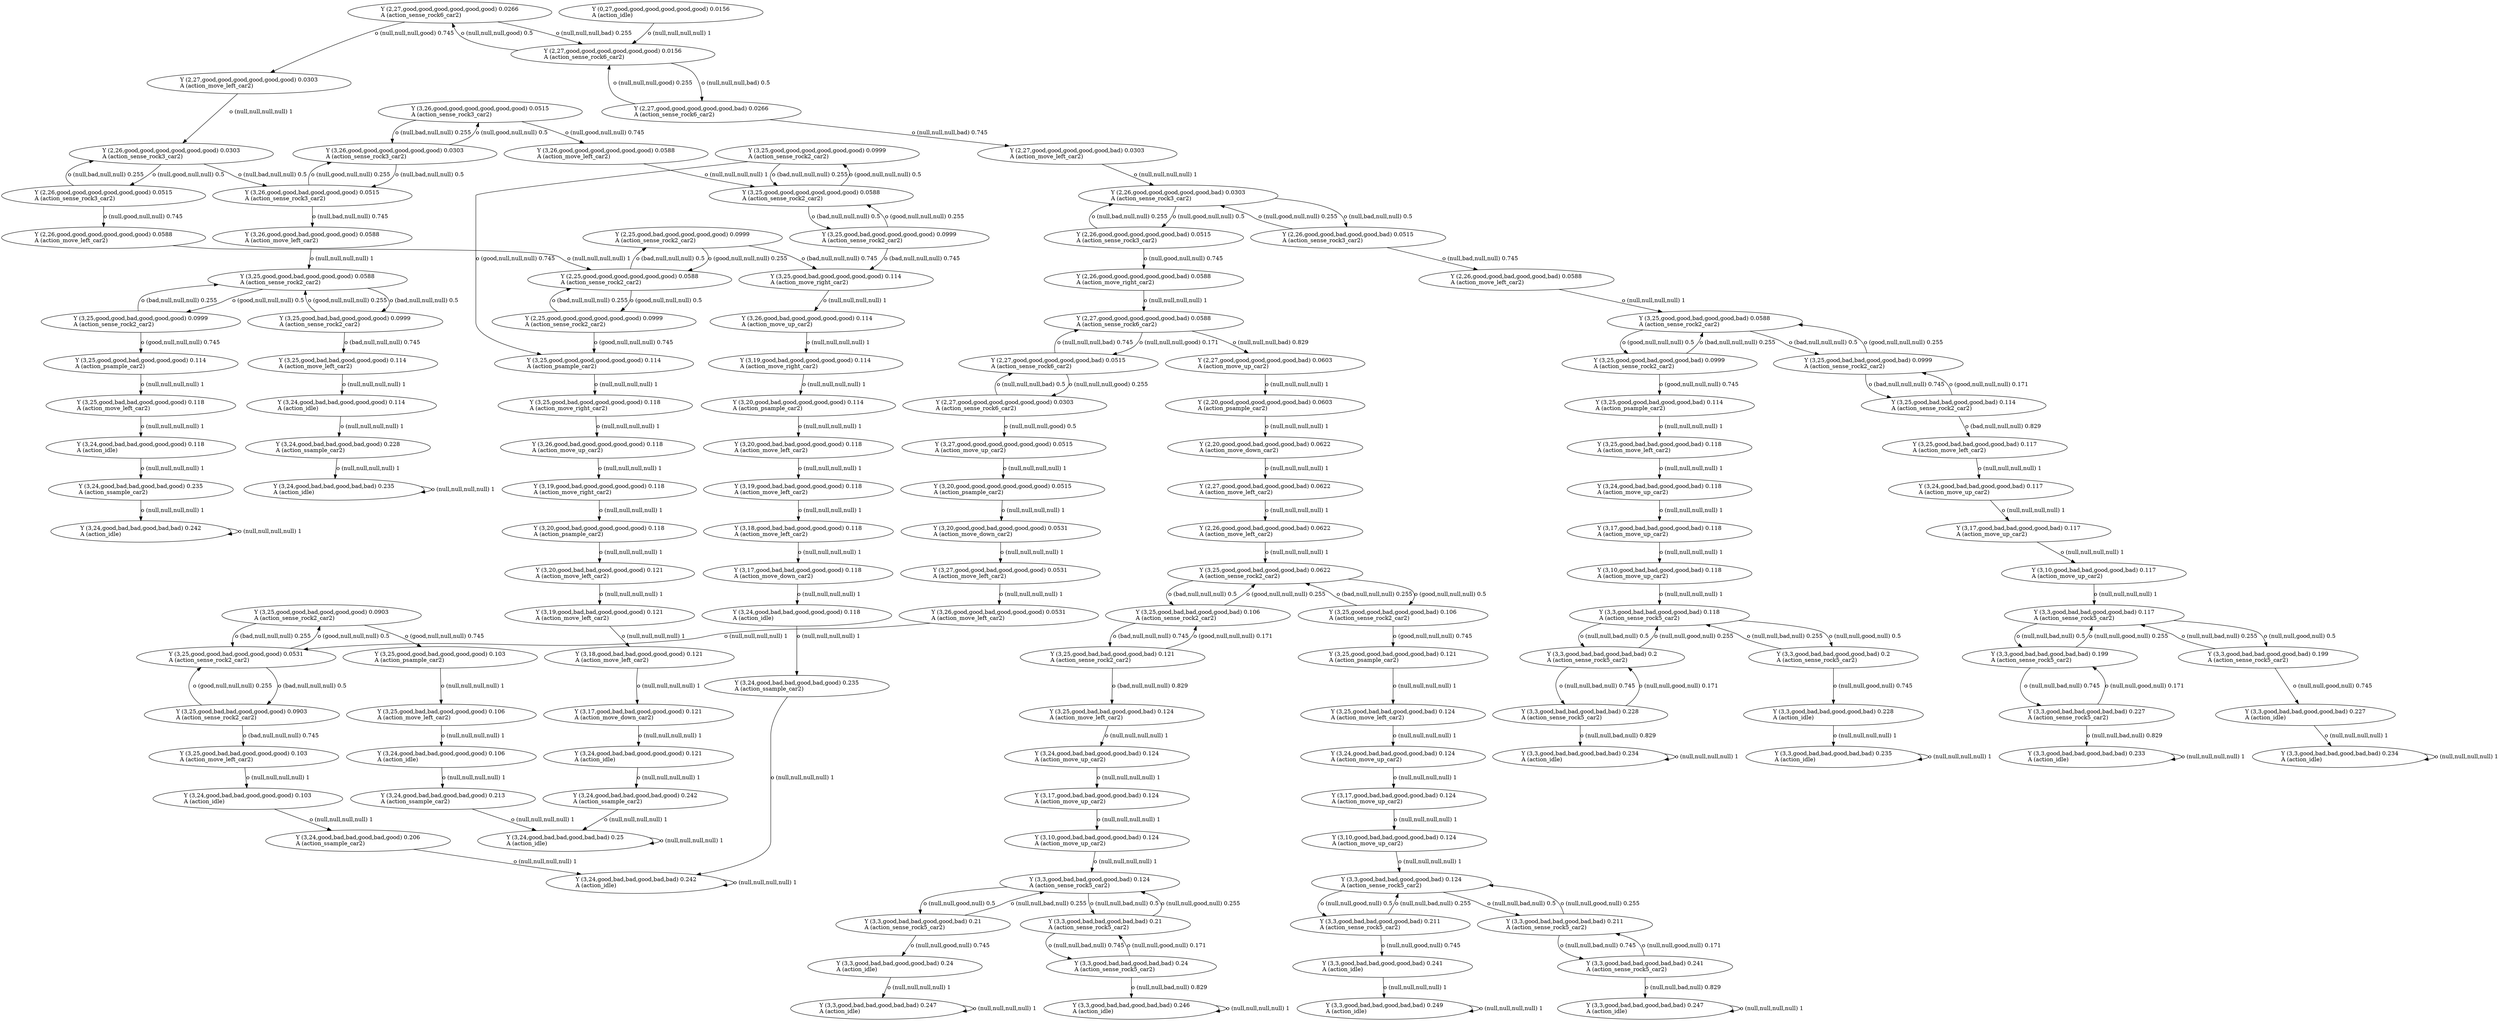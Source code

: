 digraph "G" {
x0row198 [label="Y (3,20,good,bad,bad,good,good,good) 0.121\lA (action_move_left_car2)\l"];
x0row208 [label="Y (3,19,good,bad,bad,good,good,good) 0.121\lA (action_move_left_car2)\l"];
x0row293 [label="Y (3,26,good,bad,good,good,good,good) 0.114\lA (action_move_up_car2)\l"];
x0row1513 [label="Y (3,3,good,bad,bad,good,good,bad) 0.227\lA (action_idle)\l"];
x0row71 [label="Y (2,26,good,good,good,good,good,good) 0.0515\lA (action_sense_rock3_car2)\l"];
x0row78 [label="Y (3,26,good,good,good,good,good,good) 0.0515\lA (action_sense_rock3_car2)\l"];
x0row176 [label="Y (3,19,good,bad,good,good,good,good) 0.118\lA (action_move_right_car2)\l"];
x0row186 [label="Y (3,20,good,bad,good,good,good,good) 0.118\lA (action_psample_car2)\l"];
x0row36 [label="Y (2,27,good,good,good,good,good,good) 0.0266\lA (action_sense_rock6_car2)\l"];
x0row37 [label="Y (2,27,good,good,good,good,good,bad) 0.0266\lA (action_sense_rock6_car2)\l"];
x0row355 [label="Y (3,18,good,bad,bad,good,good,good) 0.118\lA (action_move_left_car2)\l"];
x0row1445 [label="Y (3,24,good,bad,bad,good,good,bad) 0.117\lA (action_move_up_car2)\l"];
x0row1458 [label="Y (3,17,good,bad,bad,good,good,bad) 0.117\lA (action_move_up_car2)\l"];
x0row54 [label="Y (2,26,good,good,good,good,good,good) 0.0303\lA (action_sense_rock3_car2)\l"];
x0row64 [label="Y (3,26,good,good,good,good,good,good) 0.0303\lA (action_sense_rock3_car2)\l"];
x0row218 [label="Y (3,18,good,bad,bad,good,good,good) 0.121\lA (action_move_left_car2)\l"];
x0row228 [label="Y (3,17,good,bad,bad,good,good,good) 0.121\lA (action_move_down_car2)\l"];
x0row49 [label="Y (2,27,good,good,good,good,good,good) 0.0303\lA (action_move_left_car2)\l"];
x0row239 [label="Y (3,24,good,bad,bad,good,good,good) 0.121\lA (action_idle)\l"];
x0row246 [label="Y (3,24,good,bad,bad,good,bad,good) 0.242\lA (action_ssample_car2)\l"];
x0row331 [label="Y (3,20,good,bad,bad,good,good,good) 0.118\lA (action_move_left_car2)\l"];
x0row343 [label="Y (3,19,good,bad,bad,good,good,good) 0.118\lA (action_move_left_car2)\l"];
x0row1279 [label="Y (3,25,good,bad,bad,good,good,bad) 0.118\lA (action_move_left_car2)\l"];
x0row1280 [label="Y (3,25,good,good,bad,good,good,bad) 0.0999\lA (action_sense_rock2_car2)\l"];
x0row1281 [label="Y (3,25,good,bad,bad,good,good,bad) 0.0999\lA (action_sense_rock2_car2)\l"];
x0row1293 [label="Y (3,25,good,good,bad,good,good,bad) 0.114\lA (action_psample_car2)\l"];
x0row121 [label="Y (3,25,good,good,good,good,good,good) 0.0999\lA (action_sense_rock2_car2)\l"];
x0row1362 [label="Y (3,3,good,bad,bad,good,bad,bad) 0.2\lA (action_sense_rock5_car2)\l"];
x0row1371 [label="Y (3,3,good,bad,bad,good,good,bad) 0.228\lA (action_idle)\l"];
x0row106 [label="Y (3,25,good,good,good,good,good,good) 0.0588\lA (action_sense_rock2_car2)\l"];
x0row112 [label="Y (2,25,good,good,good,good,good,good) 0.0999\lA (action_sense_rock2_car2)\l"];
x0row113 [label="Y (2,25,good,bad,good,good,good,good) 0.0999\lA (action_sense_rock2_car2)\l"];
x0row1544 [label="Y (3,3,good,bad,bad,good,bad,bad) 0.227\lA (action_sense_rock5_car2)\l"];
x0row1555 [label="Y (3,3,good,bad,bad,good,bad,bad) 0.233\lA (action_idle)\l"];
x0row1130 [label="Y (3,24,good,bad,bad,good,good,bad) 0.124\lA (action_move_up_car2)\l"];
x0row1141 [label="Y (3,17,good,bad,bad,good,good,bad) 0.124\lA (action_move_up_car2)\l"];
x0row1152 [label="Y (3,10,good,bad,bad,good,good,bad) 0.124\lA (action_move_up_car2)\l"];
x0row1163 [label="Y (3,3,good,bad,bad,good,good,bad) 0.124\lA (action_sense_rock5_car2)\l"];
x0row1172 [label="Y (3,3,good,bad,bad,good,bad,bad) 0.247\lA (action_idle)\l"];
x0row1176 [label="Y (3,3,good,bad,bad,good,good,bad) 0.21\lA (action_sense_rock5_car2)\l"];
x0row1177 [label="Y (3,3,good,bad,bad,good,bad,bad) 0.21\lA (action_sense_rock5_car2)\l"];
x0row1186 [label="Y (3,3,good,bad,bad,good,good,bad) 0.24\lA (action_idle)\l"];
x0row135 [label="Y (3,25,good,good,good,good,good,good) 0.114\lA (action_psample_car2)\l"];
x0row153 [label="Y (3,25,good,bad,good,good,good,good) 0.118\lA (action_move_right_car2)\l"];
x0row412 [label="Y (3,26,good,good,bad,good,good,good) 0.0515\lA (action_sense_rock3_car2)\l"];
x0row533 [label="Y (3,25,good,good,bad,good,good,good) 0.114\lA (action_psample_car2)\l"];
x0row1315 [label="Y (3,24,good,bad,bad,good,good,bad) 0.118\lA (action_move_up_car2)\l"];
x0row556 [label="Y (3,24,good,bad,bad,good,good,good) 0.118\lA (action_idle)\l"];
x0row567 [label="Y (3,24,good,bad,bad,good,bad,good) 0.235\lA (action_ssample_car2)\l"];
x0row921 [label="Y (2,20,good,good,good,good,good,bad) 0.0603\lA (action_psample_car2)\l"];
x0row935 [label="Y (2,20,good,good,bad,good,good,bad) 0.0622\lA (action_move_down_car2)\l"];
x0row1396 [label="Y (3,3,good,bad,bad,good,bad,bad) 0.228\lA (action_sense_rock5_car2)\l"];
x0row658 [label="Y (2,27,good,good,good,good,good,bad) 0.0303\lA (action_move_left_car2)\l"];
x0row663 [label="Y (2,26,good,good,good,good,good,bad) 0.0303\lA (action_sense_rock3_car2)\l"];
x0row1036 [label="Y (3,17,good,bad,bad,good,good,bad) 0.124\lA (action_move_up_car2)\l"];
x0row1044 [label="Y (3,10,good,bad,bad,good,good,bad) 0.124\lA (action_move_up_car2)\l"];
x0row901 [label="Y (3,24,good,bad,bad,good,bad,good) 0.206\lA (action_ssample_car2)\l"];
x0row1327 [label="Y (3,17,good,bad,bad,good,good,bad) 0.118\lA (action_move_up_car2)\l"];
x0row1337 [label="Y (3,10,good,bad,bad,good,good,bad) 0.118\lA (action_move_up_car2)\l"];
x0row996 [label="Y (3,25,good,bad,bad,good,good,bad) 0.124\lA (action_move_left_car2)\l"];
x0row998 [label="Y (3,25,good,bad,bad,good,good,bad) 0.106\lA (action_sense_rock2_car2)\l"];
x0row997 [label="Y (3,25,good,good,bad,good,good,bad) 0.106\lA (action_sense_rock2_car2)\l"];
x0row1008 [label="Y (3,25,good,good,bad,good,good,bad) 0.121\lA (action_psample_car2)\l"];
x0row980 [label="Y (3,25,good,good,bad,good,good,bad) 0.0622\lA (action_sense_rock2_car2)\l"];
x0row255 [label="Y (3,24,good,bad,bad,good,bad,bad) 0.25\lA (action_idle)\l"];
x0row367 [label="Y (3,17,good,bad,bad,good,good,good) 0.118\lA (action_move_down_car2)\l"];
x0row380 [label="Y (3,24,good,bad,bad,good,good,good) 0.118\lA (action_idle)\l"];
x0row389 [label="Y (3,24,good,bad,bad,good,bad,good) 0.235\lA (action_ssample_car2)\l"];
x0row263 [label="Y (3,25,good,bad,good,good,good,good) 0.0999\lA (action_sense_rock2_car2)\l"];
x0row277 [label="Y (3,25,good,bad,good,good,good,good) 0.114\lA (action_move_right_car2)\l"];
x0row305 [label="Y (3,19,good,bad,good,good,good,good) 0.114\lA (action_move_right_car2)\l"];
x0row317 [label="Y (3,20,good,bad,good,good,good,good) 0.114\lA (action_psample_car2)\l"];
x0row13 [label="Y (2,27,good,good,good,good,good,good) 0.0156\lA (action_sense_rock6_car2)\l"];
x0row1471 [label="Y (3,10,good,bad,bad,good,good,bad) 0.117\lA (action_move_up_car2)\l"];
x0row1484 [label="Y (3,3,good,bad,bad,good,good,bad) 0.117\lA (action_sense_rock5_car2)\l"];
x0row1495 [label="Y (3,3,good,bad,bad,good,bad,bad) 0.234\lA (action_idle)\l"];
x0row1502 [label="Y (3,3,good,bad,bad,good,bad,bad) 0.199\lA (action_sense_rock5_car2)\l"];
x0row1501 [label="Y (3,3,good,bad,bad,good,good,bad) 0.199\lA (action_sense_rock5_car2)\l"];
x0row164 [label="Y (3,26,good,bad,good,good,good,good) 0.118\lA (action_move_up_car2)\l"];
x0row86 [label="Y (2,26,good,good,good,good,good,good) 0.0588\lA (action_move_left_car2)\l"];
x0row92 [label="Y (3,26,good,good,good,good,good,good) 0.0588\lA (action_move_left_car2)\l"];
x0row95 [label="Y (2,25,good,good,good,good,good,good) 0.0588\lA (action_sense_rock2_car2)\l"];
x0row950 [label="Y (2,27,good,good,bad,good,good,bad) 0.0622\lA (action_move_left_car2)\l"];
x0row961 [label="Y (2,26,good,good,bad,good,good,bad) 0.0622\lA (action_move_left_car2)\l"];
x0row1089 [label="Y (3,3,good,bad,bad,good,bad,bad) 0.241\lA (action_sense_rock5_car2)\l"];
x0row1096 [label="Y (3,3,good,bad,bad,good,bad,bad) 0.247\lA (action_idle)\l"];
x0row857 [label="Y (3,24,good,bad,bad,good,good,good) 0.106\lA (action_idle)\l"];
x0row866 [label="Y (3,24,good,bad,bad,good,bad,good) 0.213\lA (action_ssample_car2)\l"];
x0row1026 [label="Y (3,24,good,bad,bad,good,good,bad) 0.124\lA (action_move_up_car2)\l"];
x0row520 [label="Y (3,25,good,bad,bad,good,good,good) 0.0999\lA (action_sense_rock2_car2)\l"];
x0row518 [label="Y (3,25,good,bad,bad,good,good,good) 0.118\lA (action_move_left_car2)\l"];
x0row519 [label="Y (3,25,good,good,bad,good,good,good) 0.0999\lA (action_sense_rock2_car2)\l"];
x0row813 [label="Y (3,25,good,good,bad,good,good,good) 0.0531\lA (action_sense_rock2_car2)\l"];
x0row825 [label="Y (3,25,good,bad,bad,good,good,good) 0.106\lA (action_move_left_car2)\l"];
x0row826 [label="Y (3,25,good,good,bad,good,good,good) 0.0903\lA (action_sense_rock2_car2)\l"];
x0row827 [label="Y (3,25,good,bad,bad,good,good,good) 0.0903\lA (action_sense_rock2_car2)\l"];
x0row1405 [label="Y (3,3,good,bad,bad,good,bad,bad) 0.234\lA (action_idle)\l"];
x0row793 [label="Y (3,27,good,good,bad,good,good,good) 0.0531\lA (action_move_left_car2)\l"];
x0row803 [label="Y (3,26,good,good,bad,good,good,good) 0.0531\lA (action_move_left_car2)\l"];
x0row883 [label="Y (3,25,good,bad,bad,good,good,good) 0.103\lA (action_move_left_car2)\l"];
x0row891 [label="Y (3,24,good,bad,bad,good,good,good) 0.103\lA (action_idle)\l"];
x0row681 [label="Y (2,26,good,good,bad,good,good,bad) 0.0515\lA (action_sense_rock3_car2)\l"];
x0row680 [label="Y (2,26,good,good,good,good,good,bad) 0.0515\lA (action_sense_rock3_car2)\l"];
x0row695 [label="Y (2,26,good,good,good,good,good,bad) 0.0588\lA (action_move_right_car2)\l"];
x0row768 [label="Y (3,20,good,good,good,good,good,good) 0.0515\lA (action_psample_car2)\l"];
x0row779 [label="Y (3,20,good,good,bad,good,good,good) 0.0531\lA (action_move_down_car2)\l"];
x0row1422 [label="Y (3,25,good,bad,bad,good,good,bad) 0.114\lA (action_sense_rock2_car2)\l"];
x0row1435 [label="Y (3,25,good,bad,bad,good,good,bad) 0.117\lA (action_move_left_car2)\l"];
x0row1211 [label="Y (3,3,good,bad,bad,good,bad,bad) 0.24\lA (action_sense_rock5_car2)\l"];
x0row1220 [label="Y (3,3,good,bad,bad,good,bad,bad) 0.246\lA (action_idle)\l"];
x0row1241 [label="Y (2,26,good,good,bad,good,good,bad) 0.0588\lA (action_move_left_car2)\l"];
x0row1261 [label="Y (3,25,good,good,bad,good,good,bad) 0.0588\lA (action_sense_rock2_car2)\l"];
x0row400 [label="Y (3,24,good,bad,bad,good,bad,bad) 0.242\lA (action_idle)\l"];
x0row579 [label="Y (3,24,good,bad,bad,good,bad,bad) 0.242\lA (action_idle)\l"];
x0row754 [label="Y (3,27,good,good,good,good,good,good) 0.0515\lA (action_move_up_car2)\l"];
x0row838 [label="Y (3,25,good,good,bad,good,good,good) 0.103\lA (action_psample_car2)\l"];
x0row1053 [label="Y (3,3,good,bad,bad,good,good,bad) 0.124\lA (action_sense_rock5_car2)\l"];
x0row1060 [label="Y (3,3,good,bad,bad,good,bad,bad) 0.249\lA (action_idle)\l"];
x0row1062 [label="Y (3,3,good,bad,bad,good,good,bad) 0.211\lA (action_sense_rock5_car2)\l"];
x0row1063 [label="Y (3,3,good,bad,bad,good,bad,bad) 0.211\lA (action_sense_rock5_car2)\l"];
x0row1070 [label="Y (3,3,good,bad,bad,good,good,bad) 0.241\lA (action_idle)\l"];
x0row705 [label="Y (2,27,good,good,good,good,good,bad) 0.0588\lA (action_sense_rock6_car2)\l"];
x0row725 [label="Y (2,27,good,good,good,good,good,bad) 0.0515\lA (action_sense_rock6_car2)\l"];
x0row726 [label="Y (2,27,good,good,good,good,good,bad) 0.0603\lA (action_move_up_car2)\l"];
x0row1348 [label="Y (3,3,good,bad,bad,good,good,bad) 0.118\lA (action_sense_rock5_car2)\l"];
x0row1357 [label="Y (3,3,good,bad,bad,good,bad,bad) 0.235\lA (action_idle)\l"];
x0row1361 [label="Y (3,3,good,bad,bad,good,good,bad) 0.2\lA (action_sense_rock5_car2)\l"];
x0row739 [label="Y (2,27,good,good,good,good,good,good) 0.0303\lA (action_sense_rock6_car2)\l"];
x0row618 [label="Y (3,24,good,bad,bad,good,bad,good) 0.228\lA (action_ssample_car2)\l"];
x0row632 [label="Y (3,24,good,bad,bad,good,bad,bad) 0.235\lA (action_idle)\l"];
x0row503 [label="Y (3,25,good,good,bad,good,good,good) 0.0588\lA (action_sense_rock2_car2)\l"];
x0row1111 [label="Y (3,25,good,bad,bad,good,good,bad) 0.121\lA (action_sense_rock2_car2)\l"];
x0row1122 [label="Y (3,25,good,bad,bad,good,good,bad) 0.124\lA (action_move_left_car2)\l"];
x0row596 [label="Y (3,25,good,bad,bad,good,good,good) 0.114\lA (action_move_left_car2)\l"];
x0row606 [label="Y (3,24,good,bad,bad,good,good,good) 0.114\lA (action_idle)\l"];
x0row432 [label="Y (3,26,good,good,bad,good,good,good) 0.0588\lA (action_move_left_car2)\l"];
root_root_noop_0 [label="Y (0,27,good,good,good,good,good,good) 0.0156\lA (action_idle)\l"];
x0row198 -> x0row208  [key=0, label="o (null,null,null,null) 1\l"];
x0row208 -> x0row218  [key=0, label="o (null,null,null,null) 1\l"];
x0row293 -> x0row305  [key=0, label="o (null,null,null,null) 1\l"];
x0row1513 -> x0row1495  [key=0, label="o (null,null,null,null) 1\l"];
x0row71 -> x0row86  [key=0, label="o (null,good,null,null) 0.745\l"];
x0row71 -> x0row54  [key=0, label="o (null,bad,null,null) 0.255\l"];
x0row78 -> x0row92  [key=0, label="o (null,good,null,null) 0.745\l"];
x0row78 -> x0row64  [key=0, label="o (null,bad,null,null) 0.255\l"];
x0row176 -> x0row186  [key=0, label="o (null,null,null,null) 1\l"];
x0row186 -> x0row198  [key=0, label="o (null,null,null,null) 1\l"];
x0row36 -> x0row49  [key=0, label="o (null,null,null,good) 0.745\l"];
x0row36 -> x0row13  [key=0, label="o (null,null,null,bad) 0.255\l"];
x0row37 -> x0row13  [key=0, label="o (null,null,null,good) 0.255\l"];
x0row37 -> x0row658  [key=0, label="o (null,null,null,bad) 0.745\l"];
x0row355 -> x0row367  [key=0, label="o (null,null,null,null) 1\l"];
x0row1445 -> x0row1458  [key=0, label="o (null,null,null,null) 1\l"];
x0row1458 -> x0row1471  [key=0, label="o (null,null,null,null) 1\l"];
x0row54 -> x0row71  [key=0, label="o (null,good,null,null) 0.5\l"];
x0row54 -> x0row412  [key=0, label="o (null,bad,null,null) 0.5\l"];
x0row64 -> x0row78  [key=0, label="o (null,good,null,null) 0.5\l"];
x0row64 -> x0row412  [key=0, label="o (null,bad,null,null) 0.5\l"];
x0row218 -> x0row228  [key=0, label="o (null,null,null,null) 1\l"];
x0row228 -> x0row239  [key=0, label="o (null,null,null,null) 1\l"];
x0row49 -> x0row54  [key=0, label="o (null,null,null,null) 1\l"];
x0row239 -> x0row246  [key=0, label="o (null,null,null,null) 1\l"];
x0row246 -> x0row255  [key=0, label="o (null,null,null,null) 1\l"];
x0row331 -> x0row343  [key=0, label="o (null,null,null,null) 1\l"];
x0row343 -> x0row355  [key=0, label="o (null,null,null,null) 1\l"];
x0row1279 -> x0row1315  [key=0, label="o (null,null,null,null) 1\l"];
x0row1280 -> x0row1293  [key=0, label="o (good,null,null,null) 0.745\l"];
x0row1280 -> x0row1261  [key=0, label="o (bad,null,null,null) 0.255\l"];
x0row1281 -> x0row1261  [key=0, label="o (good,null,null,null) 0.255\l"];
x0row1281 -> x0row1422  [key=0, label="o (bad,null,null,null) 0.745\l"];
x0row1293 -> x0row1279  [key=0, label="o (null,null,null,null) 1\l"];
x0row121 -> x0row135  [key=0, label="o (good,null,null,null) 0.745\l"];
x0row121 -> x0row106  [key=0, label="o (bad,null,null,null) 0.255\l"];
x0row1362 -> x0row1348  [key=0, label="o (null,null,good,null) 0.255\l"];
x0row1362 -> x0row1396  [key=0, label="o (null,null,bad,null) 0.745\l"];
x0row1371 -> x0row1357  [key=0, label="o (null,null,null,null) 1\l"];
x0row106 -> x0row121  [key=0, label="o (good,null,null,null) 0.5\l"];
x0row106 -> x0row263  [key=0, label="o (bad,null,null,null) 0.5\l"];
x0row112 -> x0row95  [key=0, label="o (bad,null,null,null) 0.255\l"];
x0row112 -> x0row135  [key=0, label="o (good,null,null,null) 0.745\l"];
x0row113 -> x0row95  [key=0, label="o (good,null,null,null) 0.255\l"];
x0row113 -> x0row277  [key=0, label="o (bad,null,null,null) 0.745\l"];
x0row1544 -> x0row1502  [key=0, label="o (null,null,good,null) 0.171\l"];
x0row1544 -> x0row1555  [key=0, label="o (null,null,bad,null) 0.829\l"];
x0row1555 -> x0row1555  [key=0, label="o (null,null,null,null) 1\l"];
x0row1130 -> x0row1141  [key=0, label="o (null,null,null,null) 1\l"];
x0row1141 -> x0row1152  [key=0, label="o (null,null,null,null) 1\l"];
x0row1152 -> x0row1163  [key=0, label="o (null,null,null,null) 1\l"];
x0row1163 -> x0row1176  [key=0, label="o (null,null,good,null) 0.5\l"];
x0row1163 -> x0row1177  [key=0, label="o (null,null,bad,null) 0.5\l"];
x0row1172 -> x0row1172  [key=0, label="o (null,null,null,null) 1\l"];
x0row1176 -> x0row1186  [key=0, label="o (null,null,good,null) 0.745\l"];
x0row1176 -> x0row1163  [key=0, label="o (null,null,bad,null) 0.255\l"];
x0row1177 -> x0row1163  [key=0, label="o (null,null,good,null) 0.255\l"];
x0row1177 -> x0row1211  [key=0, label="o (null,null,bad,null) 0.745\l"];
x0row1186 -> x0row1172  [key=0, label="o (null,null,null,null) 1\l"];
x0row135 -> x0row153  [key=0, label="o (null,null,null,null) 1\l"];
x0row153 -> x0row164  [key=0, label="o (null,null,null,null) 1\l"];
x0row412 -> x0row64  [key=0, label="o (null,good,null,null) 0.255\l"];
x0row412 -> x0row432  [key=0, label="o (null,bad,null,null) 0.745\l"];
x0row533 -> x0row518  [key=0, label="o (null,null,null,null) 1\l"];
x0row1315 -> x0row1327  [key=0, label="o (null,null,null,null) 1\l"];
x0row556 -> x0row567  [key=0, label="o (null,null,null,null) 1\l"];
x0row567 -> x0row579  [key=0, label="o (null,null,null,null) 1\l"];
x0row921 -> x0row935  [key=0, label="o (null,null,null,null) 1\l"];
x0row935 -> x0row950  [key=0, label="o (null,null,null,null) 1\l"];
x0row1396 -> x0row1362  [key=0, label="o (null,null,good,null) 0.171\l"];
x0row1396 -> x0row1405  [key=0, label="o (null,null,bad,null) 0.829\l"];
x0row658 -> x0row663  [key=0, label="o (null,null,null,null) 1\l"];
x0row663 -> x0row680  [key=0, label="o (null,good,null,null) 0.5\l"];
x0row663 -> x0row681  [key=0, label="o (null,bad,null,null) 0.5\l"];
x0row1036 -> x0row1044  [key=0, label="o (null,null,null,null) 1\l"];
x0row1044 -> x0row1053  [key=0, label="o (null,null,null,null) 1\l"];
x0row901 -> x0row400  [key=0, label="o (null,null,null,null) 1\l"];
x0row1327 -> x0row1337  [key=0, label="o (null,null,null,null) 1\l"];
x0row1337 -> x0row1348  [key=0, label="o (null,null,null,null) 1\l"];
x0row996 -> x0row1026  [key=0, label="o (null,null,null,null) 1\l"];
x0row998 -> x0row980  [key=0, label="o (good,null,null,null) 0.255\l"];
x0row998 -> x0row1111  [key=0, label="o (bad,null,null,null) 0.745\l"];
x0row997 -> x0row1008  [key=0, label="o (good,null,null,null) 0.745\l"];
x0row997 -> x0row980  [key=0, label="o (bad,null,null,null) 0.255\l"];
x0row1008 -> x0row996  [key=0, label="o (null,null,null,null) 1\l"];
x0row980 -> x0row997  [key=0, label="o (good,null,null,null) 0.5\l"];
x0row980 -> x0row998  [key=0, label="o (bad,null,null,null) 0.5\l"];
x0row255 -> x0row255  [key=0, label="o (null,null,null,null) 1\l"];
x0row367 -> x0row380  [key=0, label="o (null,null,null,null) 1\l"];
x0row380 -> x0row389  [key=0, label="o (null,null,null,null) 1\l"];
x0row389 -> x0row400  [key=0, label="o (null,null,null,null) 1\l"];
x0row263 -> x0row106  [key=0, label="o (good,null,null,null) 0.255\l"];
x0row263 -> x0row277  [key=0, label="o (bad,null,null,null) 0.745\l"];
x0row277 -> x0row293  [key=0, label="o (null,null,null,null) 1\l"];
x0row305 -> x0row317  [key=0, label="o (null,null,null,null) 1\l"];
x0row317 -> x0row331  [key=0, label="o (null,null,null,null) 1\l"];
x0row13 -> x0row36  [key=0, label="o (null,null,null,good) 0.5\l"];
x0row13 -> x0row37  [key=0, label="o (null,null,null,bad) 0.5\l"];
x0row1471 -> x0row1484  [key=0, label="o (null,null,null,null) 1\l"];
x0row1484 -> x0row1501  [key=0, label="o (null,null,good,null) 0.5\l"];
x0row1484 -> x0row1502  [key=0, label="o (null,null,bad,null) 0.5\l"];
x0row1495 -> x0row1495  [key=0, label="o (null,null,null,null) 1\l"];
x0row1502 -> x0row1484  [key=0, label="o (null,null,good,null) 0.255\l"];
x0row1502 -> x0row1544  [key=0, label="o (null,null,bad,null) 0.745\l"];
x0row1501 -> x0row1513  [key=0, label="o (null,null,good,null) 0.745\l"];
x0row1501 -> x0row1484  [key=0, label="o (null,null,bad,null) 0.255\l"];
x0row164 -> x0row176  [key=0, label="o (null,null,null,null) 1\l"];
x0row86 -> x0row95  [key=0, label="o (null,null,null,null) 1\l"];
x0row92 -> x0row106  [key=0, label="o (null,null,null,null) 1\l"];
x0row95 -> x0row112  [key=0, label="o (good,null,null,null) 0.5\l"];
x0row95 -> x0row113  [key=0, label="o (bad,null,null,null) 0.5\l"];
x0row950 -> x0row961  [key=0, label="o (null,null,null,null) 1\l"];
x0row961 -> x0row980  [key=0, label="o (null,null,null,null) 1\l"];
x0row1089 -> x0row1063  [key=0, label="o (null,null,good,null) 0.171\l"];
x0row1089 -> x0row1096  [key=0, label="o (null,null,bad,null) 0.829\l"];
x0row1096 -> x0row1096  [key=0, label="o (null,null,null,null) 1\l"];
x0row857 -> x0row866  [key=0, label="o (null,null,null,null) 1\l"];
x0row866 -> x0row255  [key=0, label="o (null,null,null,null) 1\l"];
x0row1026 -> x0row1036  [key=0, label="o (null,null,null,null) 1\l"];
x0row520 -> x0row503  [key=0, label="o (good,null,null,null) 0.255\l"];
x0row520 -> x0row596  [key=0, label="o (bad,null,null,null) 0.745\l"];
x0row518 -> x0row556  [key=0, label="o (null,null,null,null) 1\l"];
x0row519 -> x0row533  [key=0, label="o (good,null,null,null) 0.745\l"];
x0row519 -> x0row503  [key=0, label="o (bad,null,null,null) 0.255\l"];
x0row813 -> x0row826  [key=0, label="o (good,null,null,null) 0.5\l"];
x0row813 -> x0row827  [key=0, label="o (bad,null,null,null) 0.5\l"];
x0row825 -> x0row857  [key=0, label="o (null,null,null,null) 1\l"];
x0row826 -> x0row838  [key=0, label="o (good,null,null,null) 0.745\l"];
x0row826 -> x0row813  [key=0, label="o (bad,null,null,null) 0.255\l"];
x0row827 -> x0row813  [key=0, label="o (good,null,null,null) 0.255\l"];
x0row827 -> x0row883  [key=0, label="o (bad,null,null,null) 0.745\l"];
x0row1405 -> x0row1405  [key=0, label="o (null,null,null,null) 1\l"];
x0row793 -> x0row803  [key=0, label="o (null,null,null,null) 1\l"];
x0row803 -> x0row813  [key=0, label="o (null,null,null,null) 1\l"];
x0row883 -> x0row891  [key=0, label="o (null,null,null,null) 1\l"];
x0row891 -> x0row901  [key=0, label="o (null,null,null,null) 1\l"];
x0row681 -> x0row663  [key=0, label="o (null,good,null,null) 0.255\l"];
x0row681 -> x0row1241  [key=0, label="o (null,bad,null,null) 0.745\l"];
x0row680 -> x0row695  [key=0, label="o (null,good,null,null) 0.745\l"];
x0row680 -> x0row663  [key=0, label="o (null,bad,null,null) 0.255\l"];
x0row695 -> x0row705  [key=0, label="o (null,null,null,null) 1\l"];
x0row768 -> x0row779  [key=0, label="o (null,null,null,null) 1\l"];
x0row779 -> x0row793  [key=0, label="o (null,null,null,null) 1\l"];
x0row1422 -> x0row1281  [key=0, label="o (good,null,null,null) 0.171\l"];
x0row1422 -> x0row1435  [key=0, label="o (bad,null,null,null) 0.829\l"];
x0row1435 -> x0row1445  [key=0, label="o (null,null,null,null) 1\l"];
x0row1211 -> x0row1177  [key=0, label="o (null,null,good,null) 0.171\l"];
x0row1211 -> x0row1220  [key=0, label="o (null,null,bad,null) 0.829\l"];
x0row1220 -> x0row1220  [key=0, label="o (null,null,null,null) 1\l"];
x0row1241 -> x0row1261  [key=0, label="o (null,null,null,null) 1\l"];
x0row1261 -> x0row1280  [key=0, label="o (good,null,null,null) 0.5\l"];
x0row1261 -> x0row1281  [key=0, label="o (bad,null,null,null) 0.5\l"];
x0row400 -> x0row400  [key=0, label="o (null,null,null,null) 1\l"];
x0row579 -> x0row579  [key=0, label="o (null,null,null,null) 1\l"];
x0row754 -> x0row768  [key=0, label="o (null,null,null,null) 1\l"];
x0row838 -> x0row825  [key=0, label="o (null,null,null,null) 1\l"];
x0row1053 -> x0row1062  [key=0, label="o (null,null,good,null) 0.5\l"];
x0row1053 -> x0row1063  [key=0, label="o (null,null,bad,null) 0.5\l"];
x0row1060 -> x0row1060  [key=0, label="o (null,null,null,null) 1\l"];
x0row1062 -> x0row1070  [key=0, label="o (null,null,good,null) 0.745\l"];
x0row1062 -> x0row1053  [key=0, label="o (null,null,bad,null) 0.255\l"];
x0row1063 -> x0row1053  [key=0, label="o (null,null,good,null) 0.255\l"];
x0row1063 -> x0row1089  [key=0, label="o (null,null,bad,null) 0.745\l"];
x0row1070 -> x0row1060  [key=0, label="o (null,null,null,null) 1\l"];
x0row705 -> x0row725  [key=0, label="o (null,null,null,good) 0.171\l"];
x0row705 -> x0row726  [key=0, label="o (null,null,null,bad) 0.829\l"];
x0row725 -> x0row739  [key=0, label="o (null,null,null,good) 0.255\l"];
x0row725 -> x0row705  [key=0, label="o (null,null,null,bad) 0.745\l"];
x0row726 -> x0row921  [key=0, label="o (null,null,null,null) 1\l"];
x0row1348 -> x0row1361  [key=0, label="o (null,null,good,null) 0.5\l"];
x0row1348 -> x0row1362  [key=0, label="o (null,null,bad,null) 0.5\l"];
x0row1357 -> x0row1357  [key=0, label="o (null,null,null,null) 1\l"];
x0row1361 -> x0row1371  [key=0, label="o (null,null,good,null) 0.745\l"];
x0row1361 -> x0row1348  [key=0, label="o (null,null,bad,null) 0.255\l"];
x0row739 -> x0row725  [key=0, label="o (null,null,null,bad) 0.5\l"];
x0row739 -> x0row754  [key=0, label="o (null,null,null,good) 0.5\l"];
x0row618 -> x0row632  [key=0, label="o (null,null,null,null) 1\l"];
x0row632 -> x0row632  [key=0, label="o (null,null,null,null) 1\l"];
x0row503 -> x0row519  [key=0, label="o (good,null,null,null) 0.5\l"];
x0row503 -> x0row520  [key=0, label="o (bad,null,null,null) 0.5\l"];
x0row1111 -> x0row998  [key=0, label="o (good,null,null,null) 0.171\l"];
x0row1111 -> x0row1122  [key=0, label="o (bad,null,null,null) 0.829\l"];
x0row1122 -> x0row1130  [key=0, label="o (null,null,null,null) 1\l"];
x0row596 -> x0row606  [key=0, label="o (null,null,null,null) 1\l"];
x0row606 -> x0row618  [key=0, label="o (null,null,null,null) 1\l"];
x0row432 -> x0row503  [key=0, label="o (null,null,null,null) 1\l"];
root_root_noop_0 -> x0row13  [key=0, label="o (null,null,null,null) 1\l"];
}
